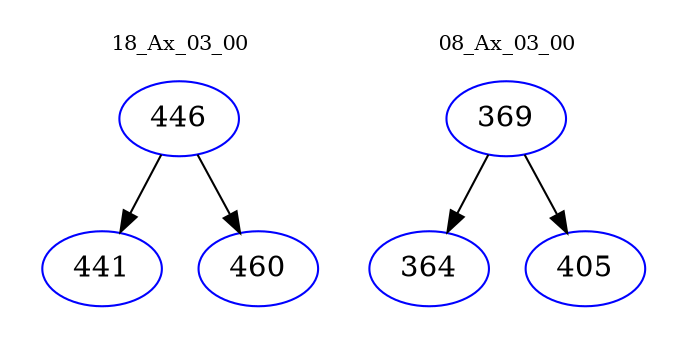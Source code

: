 digraph{
subgraph cluster_0 {
color = white
label = "18_Ax_03_00";
fontsize=10;
T0_446 [label="446", color="blue"]
T0_446 -> T0_441 [color="black"]
T0_441 [label="441", color="blue"]
T0_446 -> T0_460 [color="black"]
T0_460 [label="460", color="blue"]
}
subgraph cluster_1 {
color = white
label = "08_Ax_03_00";
fontsize=10;
T1_369 [label="369", color="blue"]
T1_369 -> T1_364 [color="black"]
T1_364 [label="364", color="blue"]
T1_369 -> T1_405 [color="black"]
T1_405 [label="405", color="blue"]
}
}

